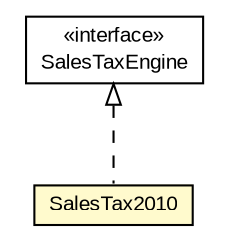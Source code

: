 #!/usr/local/bin/dot
#
# Class diagram 
# Generated by UMLGraph version R5_6 (http://www.umlgraph.org/)
#

digraph G {
	edge [fontname="arial",fontsize=10,labelfontname="arial",labelfontsize=10];
	node [fontname="arial",fontsize=10,shape=plaintext];
	nodesep=0.25;
	ranksep=0.5;
	// org.thoughtworks.sales.stage1.biz.SalesTaxEngine
	c23087 [label=<<table title="org.thoughtworks.sales.stage1.biz.SalesTaxEngine" border="0" cellborder="1" cellspacing="0" cellpadding="2" port="p" href="../SalesTaxEngine.html">
		<tr><td><table border="0" cellspacing="0" cellpadding="1">
<tr><td align="center" balign="center"> &#171;interface&#187; </td></tr>
<tr><td align="center" balign="center"> SalesTaxEngine </td></tr>
		</table></td></tr>
		</table>>, URL="../SalesTaxEngine.html", fontname="arial", fontcolor="black", fontsize=10.0];
	// org.thoughtworks.sales.stage1.biz.sales_tax_2010.SalesTax2010
	c23089 [label=<<table title="org.thoughtworks.sales.stage1.biz.sales_tax_2010.SalesTax2010" border="0" cellborder="1" cellspacing="0" cellpadding="2" port="p" bgcolor="lemonChiffon" href="./SalesTax2010.html">
		<tr><td><table border="0" cellspacing="0" cellpadding="1">
<tr><td align="center" balign="center"> SalesTax2010 </td></tr>
		</table></td></tr>
		</table>>, URL="./SalesTax2010.html", fontname="arial", fontcolor="black", fontsize=10.0];
	//org.thoughtworks.sales.stage1.biz.sales_tax_2010.SalesTax2010 implements org.thoughtworks.sales.stage1.biz.SalesTaxEngine
	c23087:p -> c23089:p [dir=back,arrowtail=empty,style=dashed];
}


